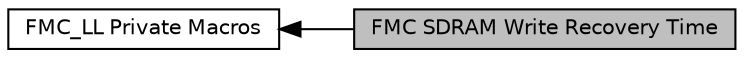 digraph "FMC SDRAM Write Recovery Time"
{
  edge [fontname="Helvetica",fontsize="10",labelfontname="Helvetica",labelfontsize="10"];
  node [fontname="Helvetica",fontsize="10",shape=record];
  rankdir=LR;
  Node0 [label="FMC SDRAM Write Recovery Time",height=0.2,width=0.4,color="black", fillcolor="grey75", style="filled", fontcolor="black"];
  Node1 [label="FMC_LL  Private Macros",height=0.2,width=0.4,color="black", fillcolor="white", style="filled",URL="$group___f_m_c___l_l___private___macros.html"];
  Node1->Node0 [shape=plaintext, dir="back", style="solid"];
}
